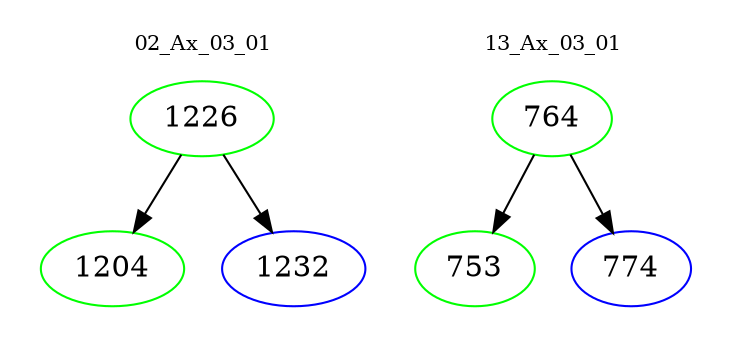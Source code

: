 digraph{
subgraph cluster_0 {
color = white
label = "02_Ax_03_01";
fontsize=10;
T0_1226 [label="1226", color="green"]
T0_1226 -> T0_1204 [color="black"]
T0_1204 [label="1204", color="green"]
T0_1226 -> T0_1232 [color="black"]
T0_1232 [label="1232", color="blue"]
}
subgraph cluster_1 {
color = white
label = "13_Ax_03_01";
fontsize=10;
T1_764 [label="764", color="green"]
T1_764 -> T1_753 [color="black"]
T1_753 [label="753", color="green"]
T1_764 -> T1_774 [color="black"]
T1_774 [label="774", color="blue"]
}
}
